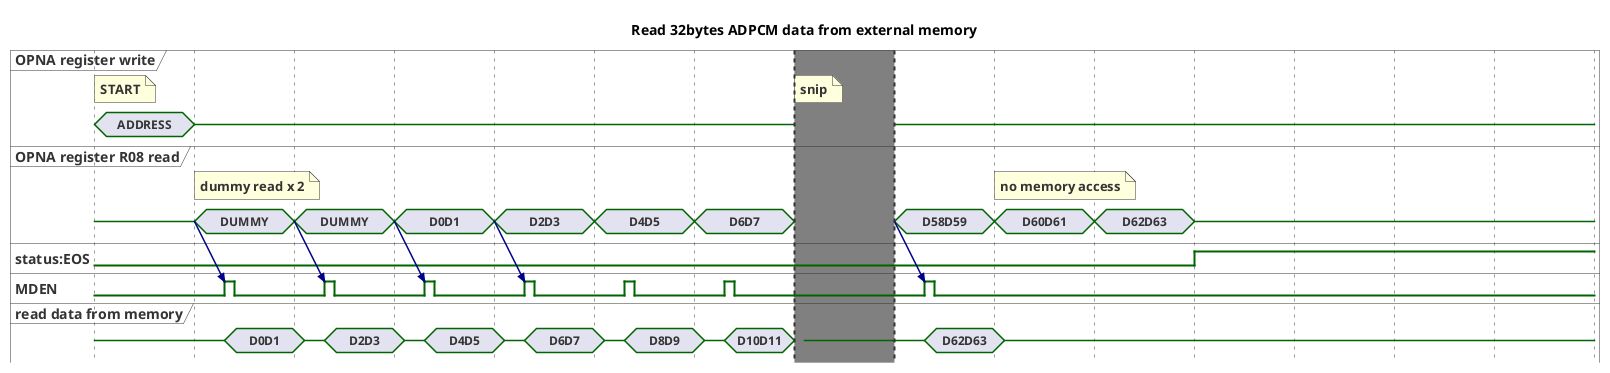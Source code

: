 @startuml
Title Read 32bytes ADPCM data from external memory

scale 100 as 100 pixels
hide time-axis

concise "OPNA register write" as OPNA
concise "OPNA register R08 read" as OUT
binary "status:EOS" as EOS
binary "MDEN" as MDEN
concise "read data from memory" as RD

@0 as :start
@800 as :lasthalf
@1400 as :stopseq

'----------------------------------------------------------------

@:start
OPNA is "ADDRESS"
note top of OPNA: START 
OUT is {-}
RD is {-}

@:start+100
OPNA is {-}
OUT is "DUMMY"
note top of OUT: dummy read x 2
OUT -> MDEN@+30
@+30
MDEN is high
RD is "D0D1"
@+10
MDEN is low
@+70
RD is {-}

@:start+200
OUT is "DUMMY"
OUT -> MDEN@+30
@+30
MDEN is high
RD is "D2D3"
@+10
MDEN is low
@+70
RD is {-}

@:start+300
OUT is "D0D1"
OUT -> MDEN@+30
@+30
MDEN is high
RD is "D4D5"
@+10
MDEN is low
@+70
RD is {-}

@:start+400
OUT is "D2D3"
OUT -> MDEN@+30
@+30
MDEN is high
RD is "D6D7"
@+10
MDEN is low
@+70
RD is {-}

@:start+500
OUT is "D4D5"
@+30
MDEN is high
RD is "D8D9"
@+10
MDEN is low
@+70
RD is {-}

@:start+600
OUT is "D6D7"
@+30
MDEN is high
RD is "D10D11"
@+10
MDEN is low
@+70
RD is {-}

@:start+700
note top of OPNA: snip
OPNA is {hidden}
OUT is {hidden}
MDEN is {hidden}
RD is {hidden}

'----------------------------------------------------------------

highlight 700 to 800 #Gray

'----------------------------------------------------------------

@:lasthalf
OPNA is {-}
OUT is "D58D59"
RD is {-}
OUT -> MDEN@+30
@+30
MDEN is high
RD is "D62D63"
@+10
MDEN is low
@+70
RD is {-}

@:lasthalf+100
OPNA is {-}
OUT is "D60D61"
note top of OUT: no memory access

@:lasthalf+200
OPNA is {-}
OUT is "D62D63"

@:lasthalf+300
OUT is {-}
EOS is high



@enduml